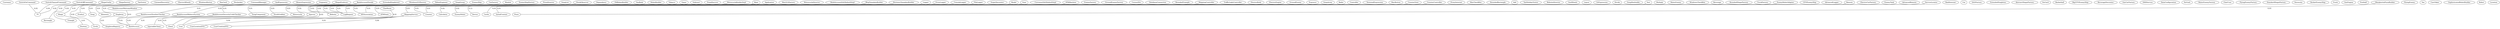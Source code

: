 strict graph G {
  Customer;
  SwitchOnCommand;
  Rectangle;
  Triangle;
  ShapeFactory;
  Product;
  CaramelDecorator;
  ElectricWheels;
  WindowsButton;
  HasCard;
  Song;
  CommandManager;
  AndExpression;
  BinaryExpression;
  Originator;
  SingletonRegistry;
  BankAccountNumberChecker;
  ExtendedSingleton2;
  WindowsGUIFactory;
  RobotEngineer;
  SongComponent;
  EnemyShip;
  Position;
  CarFactory;
  BankAccountWelcomeWindow;
  Modulo;
  EnemyShipFactory;
  PizzaDirector;
  SongList;
  StockObserver;
  Dependency;
  OldRobotBuilder;
  GasBody;
  RobotBuilder;
  Tobacco;
  Game;
  BankAccountBalanceSystem;
  Subtract;
  EmailService;
  MotorcycleBuilderImpl;
  InjectableClient;
  Application;
  BankAccountSecurityCodeChecker;
  Shape;
  MacGUIFactory;
  ShapeProducer;
  MotorcycleDirector;
  BankAccountDAODefaultImpl;
  Website;
  Logger;
  SugarDecorator;
  MVAssociation;
  LogRequest;
  CustomerDAODefaultImpl;
  ATMMachine;
  EnemyFactory;
  GroundEnemyFactory;
  CorrectPin;
  DatabaseConnection;
  ShapeCache;
  RoundedTriangle;
  UserLocationDTO;
  Motorcycle;
  TrafficLightController;
  StockGrabber;
  ElectricBody;
  ElectricEngine;
  GroundEnemy;
  Espresso;
  SongArray;
  BlogTemplateBuilder;
  BankAccount;
  Radio;
  Controller;
  UserCreationDTO;
  ErrorLogger;
  SwitchChannelCommand;
  TerminalExpression;
  MacButton;
  CounterView;
  Model;
  ProxyInternet;
  MacCheckBox;
  RoundedRectangle;
  BusinessTemplateBuilder;
  Add;
  TV;
  TaxHolidayVisitor;
  WebsiteDirector;
  GasWheels;
  Liquor;
  OrExpression;
  SwitchOffCommand;
  Divide;
  SongHashtable;
  Counter;
  Test;
  Injector;
  Multiply;
  WaterEnemy;
  MappingService;
  WindowsCheckBox;
  Client;
  Beverage;
  RoundedShapeFactory;
  TruckFactory;
  MappingController;
  EnemyRobot;
  Circle;
  UFOEnemyShip;
  AdvancedLogger;
  DiscJockey;
  Device;
  ElectricCarFactory;
  EnemyTank;
  AdvancedRemote;
  ServiceLocator;
  RealInternet;
  BankAccountFacade;
  Car;
  Singleton;
  ConsoleLogger;
  DAOFactory;
  FileLogger;
  ExtendedSingleton;
  Cache;
  User;
  AbstractShapeFactory;
  NoCard;
  Remote;
  Basketball;
  BigUFOEnemyShip;
  BeverageDecorator;
  Memento;
  ATMState;
  Calculator;
  GasCarFactory;
  SMSService;
  DataConfiguration;
  NoCash;
  WaterEnemyFactory;
  ChatUser;
  FlyingEnemyFactory;
  EnemyRobotAdapter;
  StandardShapeFactory;
  Necessity;
  RocketEnemyShip;
  Truck;
  SongGroup;
  View;
  GasEngine;
  Football;
  InitialContext;
  Pizza;
  FlyingEnemy;
  Tea;
  CareTaker;
  MargheritaPizzaBuilder;
  SophisticatedRobotBuilder;
  ChatRoom;
  TaxVisitor;
  CounterController;
  Robot;
  Main;
  Location;
  SwitchOnCommand -- TV [ weight="0.022058823529411766" label="0,02" ];
  Originator -- Memento [ weight="0.007352941176470588" label="0,01" ];
  BankAccountNumberChecker -- BankAccount [ weight="0.007352941176470588" label="0,01" ];
  BankAccountWelcomeWindow -- BankAccount [ weight="0.014705882352941176" label="0,01" ];
  StockObserver -- StockGrabber [ weight="0.029411764705882353" label="0,03" ];
  BankAccountBalanceSystem -- BankAccount [ weight="0.029411764705882353" label="0,03" ];
  MotorcycleBuilderImpl -- Motorcycle [ weight="0.029411764705882353" label="0,03" ];
  BankAccountSecurityCodeChecker -- BankAccount [ weight="0.007352941176470588" label="0,01" ];
  Shape -- Position [ weight="0.007352941176470588" label="0,01" ];
  ShapeProducer -- Singleton [ weight="0.014705882352941176" label="0,01" ];
  Logger -- LogRequest [ weight="0.007352941176470588" label="0,01" ];
  ATMMachine -- ATMState [ weight="0.029411764705882353" label="0,03" ];
  ShapeCache -- Circle [ weight="0.022058823529411766" label="0,02" ];
  ShapeCache -- Shape [ weight="0.007352941176470588" label="0,01" ];
  ShapeCache -- Triangle [ weight="0.022058823529411766" label="0,02" ];
  ShapeCache -- Rectangle [ weight="0.022058823529411766" label="0,02" ];
  BlogTemplateBuilder -- Website [ weight="0.022058823529411766" label="0,02" ];
  ErrorLogger -- LogRequest [ weight="0.007352941176470588" label="0,01" ];
  SwitchChannelCommand -- TV [ weight="0.03676470588235294" label="0,04" ];
  CounterView -- Counter [ weight="0.007352941176470588" label="0,01" ];
  Model -- MVAssociation [ weight="0.007352941176470588" label="0,01" ];
  BusinessTemplateBuilder -- Website [ weight="0.022058823529411766" label="0,02" ];
  SwitchOffCommand -- TV [ weight="0.022058823529411766" label="0,02" ];
  Test -- Calculator [ weight="0.022058823529411766" label="0,02" ];
  Injector -- InjectableClient [ weight="0.014705882352941176" label="0,01" ];
  Injector -- Client [ weight="0.014705882352941176" label="0,01" ];
  MappingService -- UserLocationDTO [ weight="0.029411764705882353" label="0,03" ];
  MappingService -- User [ weight="0.04411764705882353" label="0,04" ];
  MappingService -- UserCreationDTO [ weight="0.058823529411764705" label="0,06" ];
  MappingController -- MappingService [ weight="0.014705882352941176" label="0,01" ];
  DiscJockey -- Song [ weight="0.007352941176470588" label="0,01" ];
  ServiceLocator -- InitialContext [ weight="0.007352941176470588" label="0,01" ];
  ServiceLocator -- Cache [ weight="0.014705882352941176" label="0,01" ];
  BankAccountFacade -- BankAccountBalanceSystem [ weight="0.022058823529411766" label="0,02" ];
  BankAccountFacade -- BankAccountNumberChecker [ weight="0.014705882352941176" label="0,01" ];
  BankAccountFacade -- BankAccountSecurityCodeChecker [ weight="0.014705882352941176" label="0,01" ];
  Singleton -- SingletonRegistry [ weight="0.014705882352941176" label="0,01" ];
  ConsoleLogger -- LogRequest [ weight="0.007352941176470588" label="0,01" ];
  FileLogger -- LogRequest [ weight="0.014705882352941176" label="0,01" ];
  Remote -- Device [ weight="0.125" label="0,12" ];
  EnemyRobotAdapter -- EnemyRobot [ weight="0.022058823529411766" label="0,02" ];
  SongGroup -- SongComponent [ weight="0.014705882352941176" label="0,01" ];
  View -- MVAssociation [ weight="0.007352941176470588" label="0,01" ];
  MargheritaPizzaBuilder -- Pizza [ weight="0.029411764705882353" label="0,03" ];
  ChatRoom -- User [ weight="0.007352941176470588" label="0,01" ];
  TaxVisitor -- Product [ weight="0.014705882352941176" label="0,01" ];
  CounterController -- Counter [ weight="0.014705882352941176" label="0,01" ];
  Main -- Injector [ weight="0.022058823529411766" label="0,02" ];
  Main -- Client [ weight="0.022058823529411766" label="0,02" ];
}
